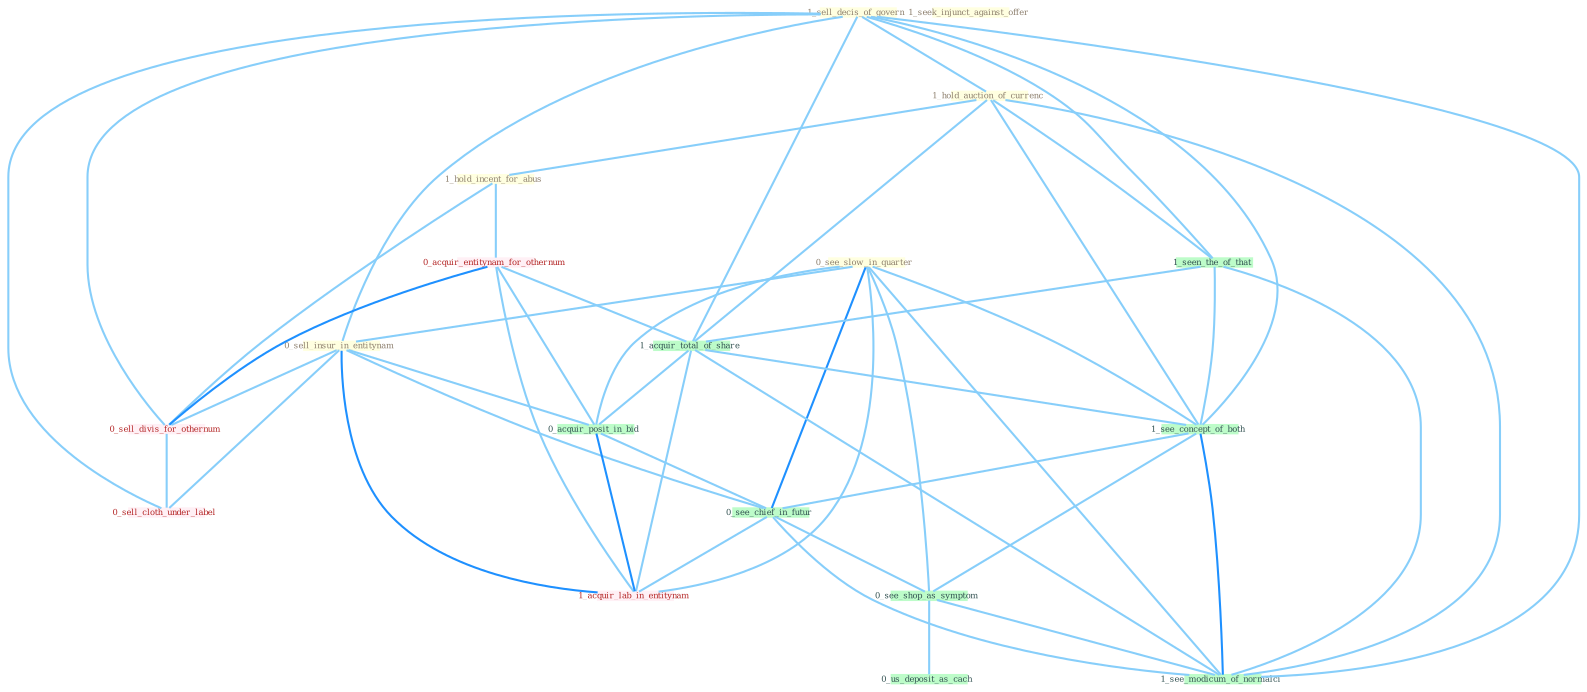 Graph G{ 
    node
    [shape=polygon,style=filled,width=.5,height=.06,color="#BDFCC9",fixedsize=true,fontsize=4,
    fontcolor="#2f4f4f"];
    {node
    [color="#ffffe0", fontcolor="#8b7d6b"] "1_sell_decis_of_govern " "1_hold_auction_of_currenc " "1_hold_incent_for_abus " "0_see_slow_in_quarter " "0_sell_insur_in_entitynam " "1_seek_injunct_against_offer "}
{node [color="#fff0f5", fontcolor="#b22222"] "0_acquir_entitynam_for_othernum " "0_sell_divis_for_othernum " "0_sell_cloth_under_label " "1_acquir_lab_in_entitynam "}
edge [color="#B0E2FF"];

	"1_sell_decis_of_govern " -- "1_hold_auction_of_currenc " [w="1", color="#87cefa" ];
	"1_sell_decis_of_govern " -- "0_sell_insur_in_entitynam " [w="1", color="#87cefa" ];
	"1_sell_decis_of_govern " -- "1_seen_the_of_that " [w="1", color="#87cefa" ];
	"1_sell_decis_of_govern " -- "0_sell_divis_for_othernum " [w="1", color="#87cefa" ];
	"1_sell_decis_of_govern " -- "1_acquir_total_of_share " [w="1", color="#87cefa" ];
	"1_sell_decis_of_govern " -- "0_sell_cloth_under_label " [w="1", color="#87cefa" ];
	"1_sell_decis_of_govern " -- "1_see_concept_of_both " [w="1", color="#87cefa" ];
	"1_sell_decis_of_govern " -- "1_see_modicum_of_normalci " [w="1", color="#87cefa" ];
	"1_hold_auction_of_currenc " -- "1_hold_incent_for_abus " [w="1", color="#87cefa" ];
	"1_hold_auction_of_currenc " -- "1_seen_the_of_that " [w="1", color="#87cefa" ];
	"1_hold_auction_of_currenc " -- "1_acquir_total_of_share " [w="1", color="#87cefa" ];
	"1_hold_auction_of_currenc " -- "1_see_concept_of_both " [w="1", color="#87cefa" ];
	"1_hold_auction_of_currenc " -- "1_see_modicum_of_normalci " [w="1", color="#87cefa" ];
	"1_hold_incent_for_abus " -- "0_acquir_entitynam_for_othernum " [w="1", color="#87cefa" ];
	"1_hold_incent_for_abus " -- "0_sell_divis_for_othernum " [w="1", color="#87cefa" ];
	"0_see_slow_in_quarter " -- "0_sell_insur_in_entitynam " [w="1", color="#87cefa" ];
	"0_see_slow_in_quarter " -- "0_acquir_posit_in_bid " [w="1", color="#87cefa" ];
	"0_see_slow_in_quarter " -- "1_see_concept_of_both " [w="1", color="#87cefa" ];
	"0_see_slow_in_quarter " -- "0_see_chief_in_futur " [w="2", color="#1e90ff" , len=0.8];
	"0_see_slow_in_quarter " -- "0_see_shop_as_symptom " [w="1", color="#87cefa" ];
	"0_see_slow_in_quarter " -- "1_acquir_lab_in_entitynam " [w="1", color="#87cefa" ];
	"0_see_slow_in_quarter " -- "1_see_modicum_of_normalci " [w="1", color="#87cefa" ];
	"0_sell_insur_in_entitynam " -- "0_sell_divis_for_othernum " [w="1", color="#87cefa" ];
	"0_sell_insur_in_entitynam " -- "0_sell_cloth_under_label " [w="1", color="#87cefa" ];
	"0_sell_insur_in_entitynam " -- "0_acquir_posit_in_bid " [w="1", color="#87cefa" ];
	"0_sell_insur_in_entitynam " -- "0_see_chief_in_futur " [w="1", color="#87cefa" ];
	"0_sell_insur_in_entitynam " -- "1_acquir_lab_in_entitynam " [w="2", color="#1e90ff" , len=0.8];
	"0_acquir_entitynam_for_othernum " -- "0_sell_divis_for_othernum " [w="2", color="#1e90ff" , len=0.8];
	"0_acquir_entitynam_for_othernum " -- "1_acquir_total_of_share " [w="1", color="#87cefa" ];
	"0_acquir_entitynam_for_othernum " -- "0_acquir_posit_in_bid " [w="1", color="#87cefa" ];
	"0_acquir_entitynam_for_othernum " -- "1_acquir_lab_in_entitynam " [w="1", color="#87cefa" ];
	"1_seen_the_of_that " -- "1_acquir_total_of_share " [w="1", color="#87cefa" ];
	"1_seen_the_of_that " -- "1_see_concept_of_both " [w="1", color="#87cefa" ];
	"1_seen_the_of_that " -- "1_see_modicum_of_normalci " [w="1", color="#87cefa" ];
	"0_sell_divis_for_othernum " -- "0_sell_cloth_under_label " [w="1", color="#87cefa" ];
	"1_acquir_total_of_share " -- "0_acquir_posit_in_bid " [w="1", color="#87cefa" ];
	"1_acquir_total_of_share " -- "1_see_concept_of_both " [w="1", color="#87cefa" ];
	"1_acquir_total_of_share " -- "1_acquir_lab_in_entitynam " [w="1", color="#87cefa" ];
	"1_acquir_total_of_share " -- "1_see_modicum_of_normalci " [w="1", color="#87cefa" ];
	"0_acquir_posit_in_bid " -- "0_see_chief_in_futur " [w="1", color="#87cefa" ];
	"0_acquir_posit_in_bid " -- "1_acquir_lab_in_entitynam " [w="2", color="#1e90ff" , len=0.8];
	"1_see_concept_of_both " -- "0_see_chief_in_futur " [w="1", color="#87cefa" ];
	"1_see_concept_of_both " -- "0_see_shop_as_symptom " [w="1", color="#87cefa" ];
	"1_see_concept_of_both " -- "1_see_modicum_of_normalci " [w="2", color="#1e90ff" , len=0.8];
	"0_see_chief_in_futur " -- "0_see_shop_as_symptom " [w="1", color="#87cefa" ];
	"0_see_chief_in_futur " -- "1_acquir_lab_in_entitynam " [w="1", color="#87cefa" ];
	"0_see_chief_in_futur " -- "1_see_modicum_of_normalci " [w="1", color="#87cefa" ];
	"0_see_shop_as_symptom " -- "0_us_deposit_as_cach " [w="1", color="#87cefa" ];
	"0_see_shop_as_symptom " -- "1_see_modicum_of_normalci " [w="1", color="#87cefa" ];
}